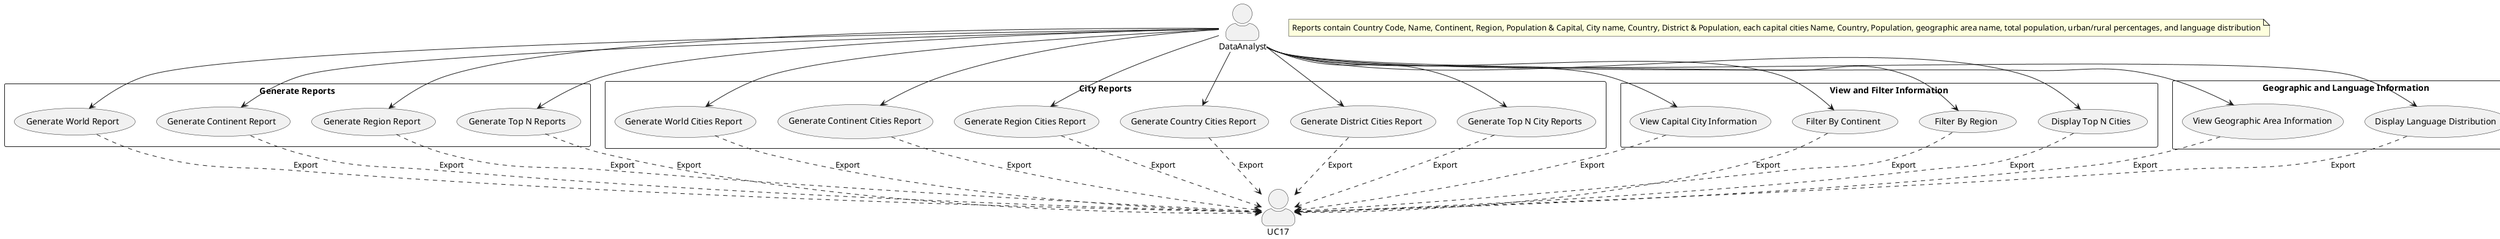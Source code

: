 @startuml
skinparam actorStyle awesome

actor DataAnalyst as DA

rectangle "Generate Reports" {
  usecase (Generate World Report) as UC1
  usecase (Generate Continent Report) as UC2
  usecase (Generate Region Report) as UC3
  usecase (Generate Top N Reports) as UC4
}

rectangle "City Reports" {
  usecase (Generate World Cities Report) as UC5
  usecase (Generate Continent Cities Report) as UC6
  usecase (Generate Region Cities Report) as UC7
  usecase (Generate Country Cities Report) as UC8
  usecase (Generate District Cities Report) as UC9
  usecase (Generate Top N City Reports) as UC10
}

rectangle "View and Filter Information" {
  usecase (View Capital City Information) as UC11
  usecase (Filter By Continent) as UC12
  usecase (Filter By Region) as UC13
  usecase (Display Top N Cities) as UC14
}

rectangle "Geographic and Language Information" {
  usecase (View Geographic Area Information) as UC15
  usecase (Display Language Distribution) as UC16
}

note "Reports contain Country Code, Name, Continent, Region, Population & Capital, City name, Country, District & Population, each capital cities Name, Country, Population, geographic area name, total population, urban/rural percentages, and language distribution" as Note1

DA --> UC1
DA --> UC2
DA --> UC3
DA --> UC4
DA --> UC5
DA --> UC6
DA --> UC7
DA --> UC8
DA --> UC9
DA --> UC10
DA --> UC11
DA --> UC12
DA --> UC13
DA --> UC14
DA --> UC15
DA --> UC16

UC1 ..> UC17 : Export
UC2 ..> UC17 : Export
UC3 ..> UC17 : Export
UC4 ..> UC17 : Export
UC5 ..> UC17 : Export
UC6 ..> UC17 : Export
UC7 ..> UC17 : Export
UC8 ..> UC17 : Export
UC9 ..> UC17 : Export
UC10 ..> UC17 : Export
UC11 ..> UC17 : Export
UC12 ..> UC17 : Export
UC13 ..> UC17 : Export
UC14 ..> UC17 : Export
UC15 ..> UC17 : Export
UC16 ..> UC17 : Export

@enduml
